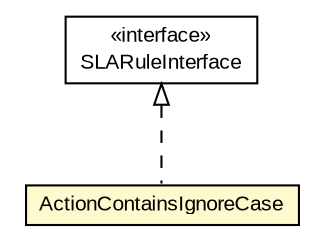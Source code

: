 #!/usr/local/bin/dot
#
# Class diagram 
# Generated by UMLGraph version R5_6-24-gf6e263 (http://www.umlgraph.org/)
#

digraph G {
	edge [fontname="arial",fontsize=10,labelfontname="arial",labelfontsize=10];
	node [fontname="arial",fontsize=10,shape=plaintext];
	nodesep=0.25;
	ranksep=0.5;
	// org.miloss.fgsms.plugins.sla.SLARuleInterface
	c94282 [label=<<table title="org.miloss.fgsms.plugins.sla.SLARuleInterface" border="0" cellborder="1" cellspacing="0" cellpadding="2" port="p" href="../../plugins/sla/SLARuleInterface.html">
		<tr><td><table border="0" cellspacing="0" cellpadding="1">
<tr><td align="center" balign="center"> &#171;interface&#187; </td></tr>
<tr><td align="center" balign="center"> SLARuleInterface </td></tr>
		</table></td></tr>
		</table>>, URL="../../plugins/sla/SLARuleInterface.html", fontname="arial", fontcolor="black", fontsize=10.0];
	// org.miloss.fgsms.sla.rules.ActionContainsIgnoreCase
	c95102 [label=<<table title="org.miloss.fgsms.sla.rules.ActionContainsIgnoreCase" border="0" cellborder="1" cellspacing="0" cellpadding="2" port="p" bgcolor="lemonChiffon" href="./ActionContainsIgnoreCase.html">
		<tr><td><table border="0" cellspacing="0" cellpadding="1">
<tr><td align="center" balign="center"> ActionContainsIgnoreCase </td></tr>
		</table></td></tr>
		</table>>, URL="./ActionContainsIgnoreCase.html", fontname="arial", fontcolor="black", fontsize=10.0];
	//org.miloss.fgsms.sla.rules.ActionContainsIgnoreCase implements org.miloss.fgsms.plugins.sla.SLARuleInterface
	c94282:p -> c95102:p [dir=back,arrowtail=empty,style=dashed];
}


